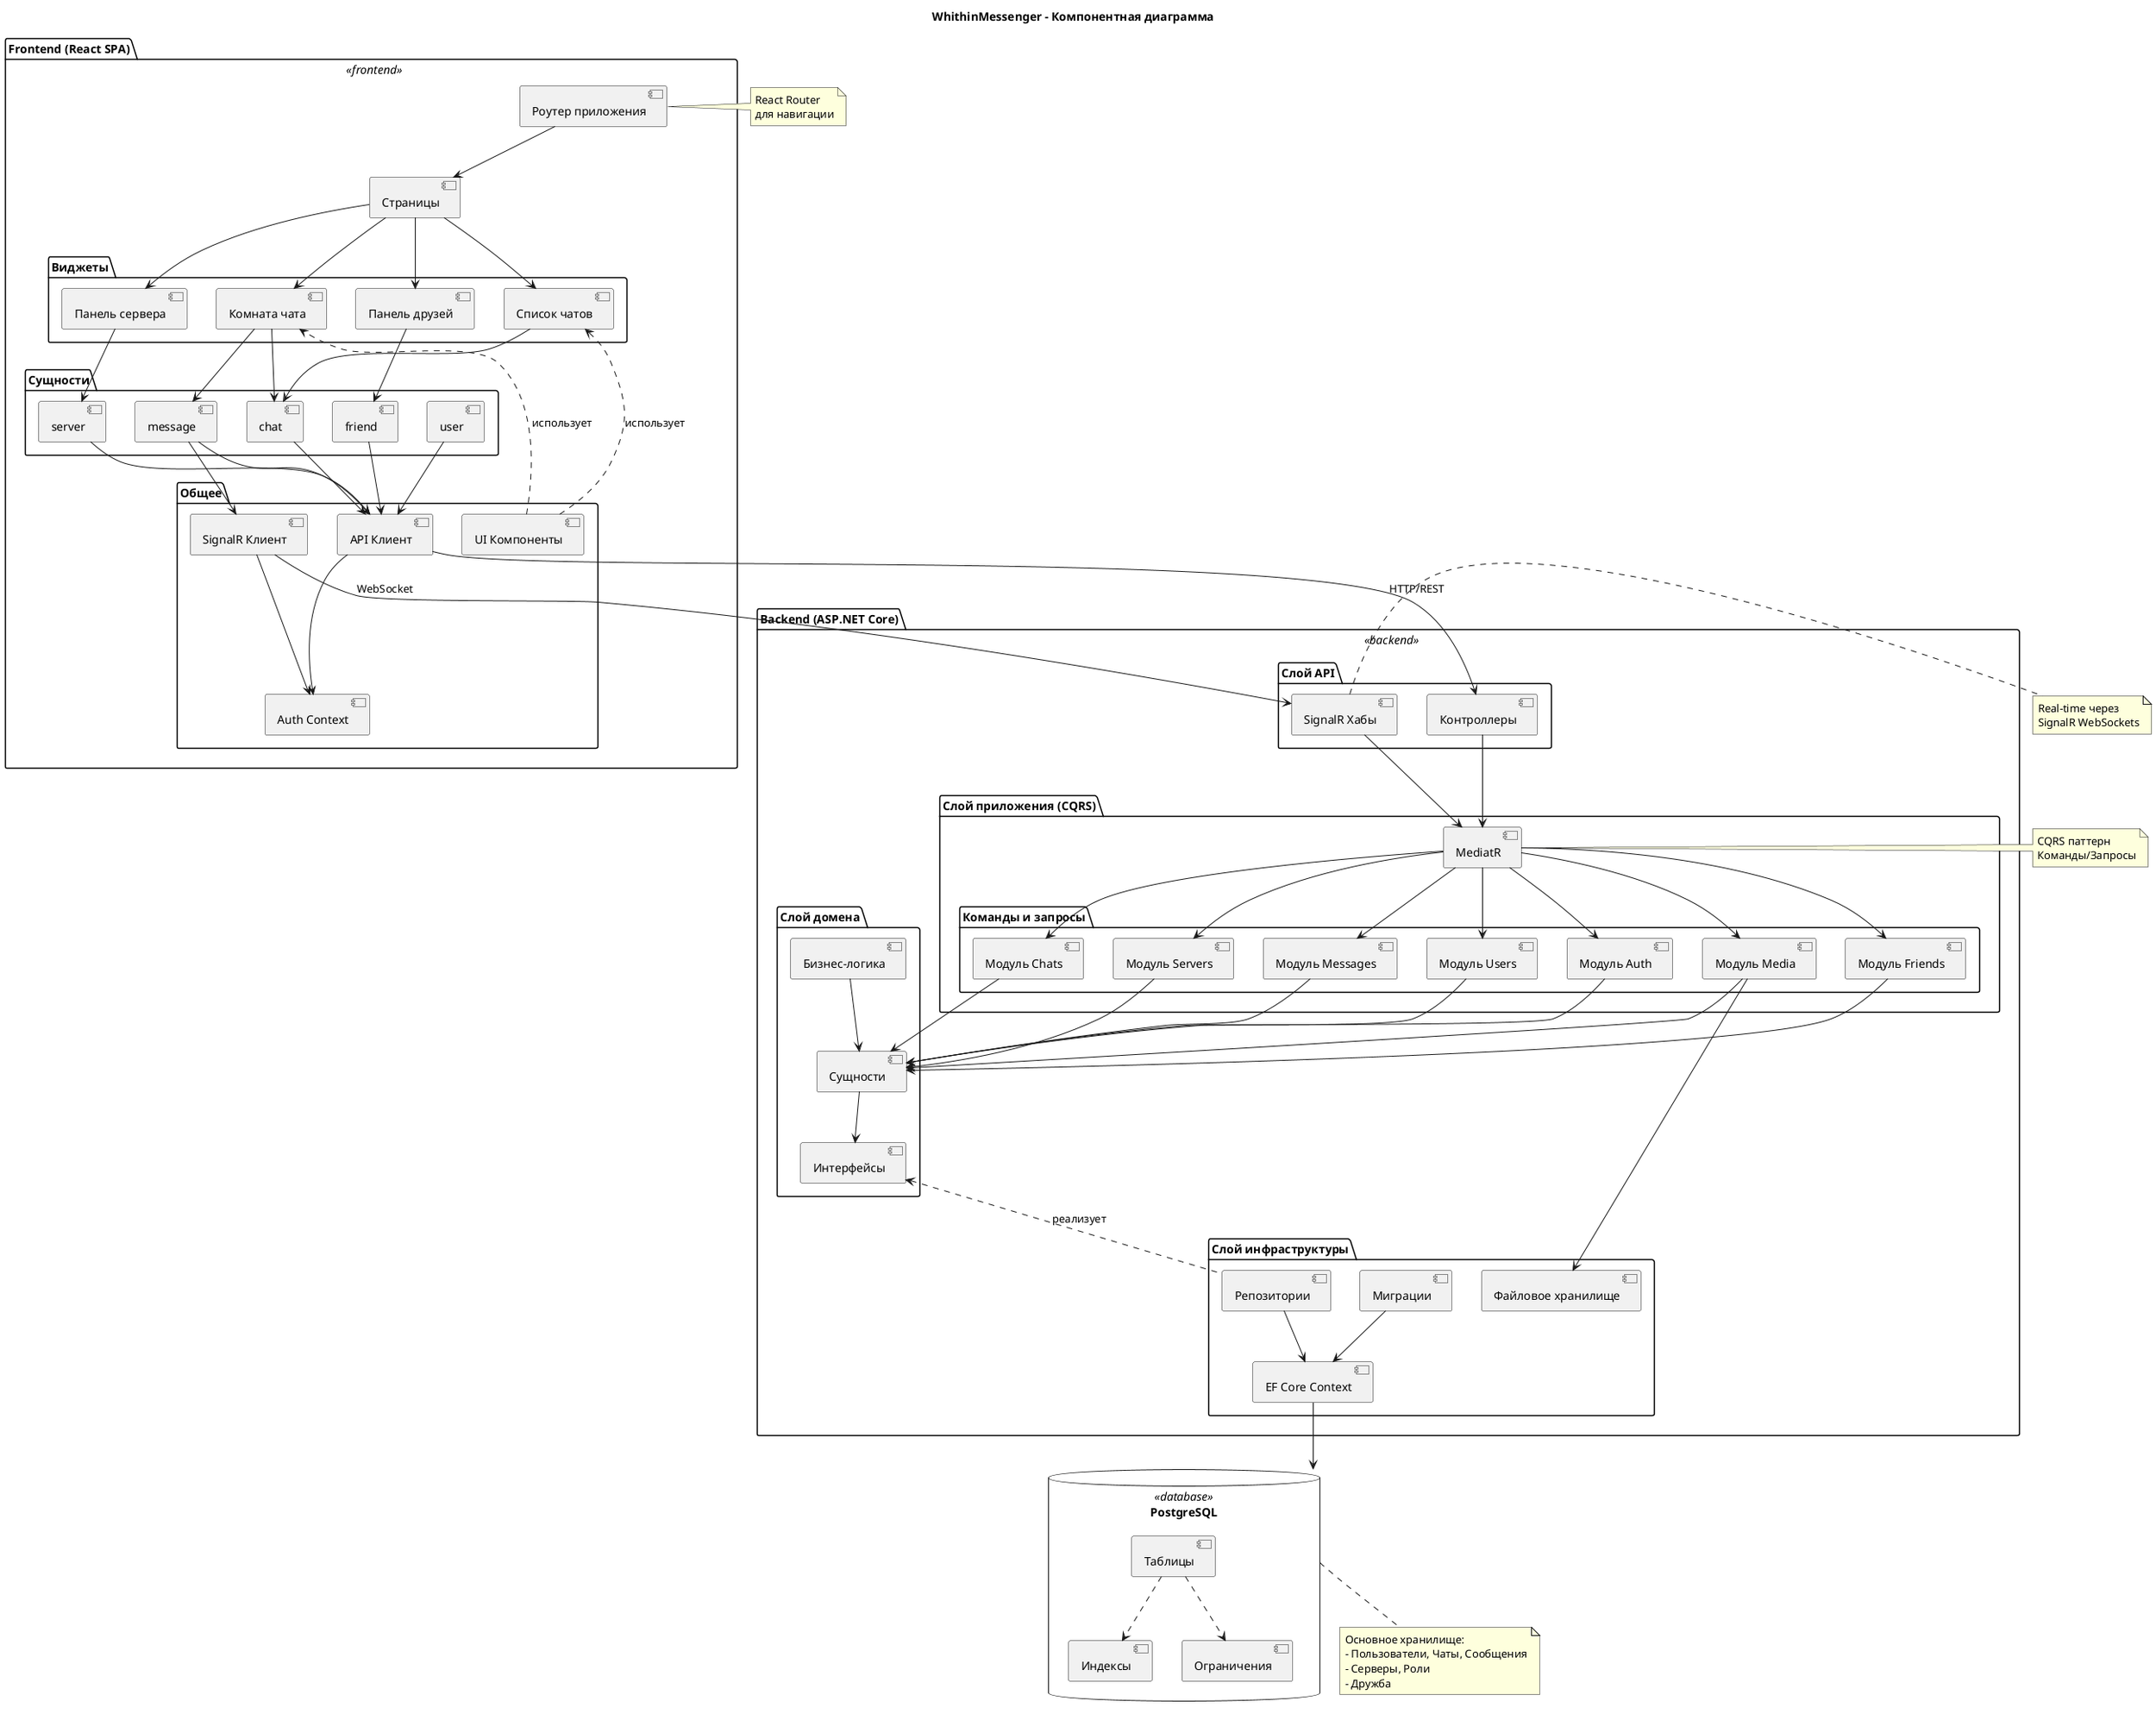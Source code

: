 @startuml Компонентная диаграмма

title WhithinMessenger - Компонентная диаграмма

!define RECTANGLE_STYLE rectangle

skinparam component {
  BackgroundColor<<frontend>> LightBlue
  BackgroundColor<<backend>> LightGreen
  BackgroundColor<<database>> LightYellow
}

' Слой Frontend
package "Frontend (React SPA)" <<frontend>> {
  component [Роутер приложения] as Router
  component [Страницы] as Pages
  
  package "Виджеты" {
    component [Список чатов] as ChatListW
    component [Комната чата] as ChatRoomW
    component [Панель сервера] as ServerPanelW
    component [Панель друзей] as FriendsPanelW
  }
  
  package "Сущности" {
    component [chat] as ChatE
    component [message] as MessageE
    component [friend] as FriendE
    component [server] as ServerE
    component [user] as UserE
  }
  
  package "Общее" {
    component [UI Компоненты] as UIComponents
    component [API Клиент] as APIClient
    component [SignalR Клиент] as SignalRClient
    component [Auth Context] as AuthContext
  }
}

' Слой Backend
package "Backend (ASP.NET Core)" <<backend>> {
  
  package "Слой API" {
    component [Контроллеры] as Controllers
    component [SignalR Хабы] as Hubs
  }
  
  package "Слой приложения (CQRS)" {
    component [MediatR] as MediatR
    
    package "Команды и запросы" {
      component [Модуль Auth] as AuthModule
      component [Модуль Chats] as ChatsModule
      component [Модуль Friends] as FriendsModule
      component [Модуль Messages] as MessagesModule
      component [Модуль Servers] as ServersModule
      component [Модуль Media] as MediaModule
      component [Модуль Users] as UsersModule
    }
  }
  
  package "Слой домена" {
    component [Сущности] as DomainEntities
    component [Интерфейсы] as DomainInterfaces
    component [Бизнес-логика] as BusinessLogic
  }
  
  package "Слой инфраструктуры" {
    component [EF Core Context] as EFContext
    component [Репозитории] as Repositories
    component [Миграции] as Migrations
    component [Файловое хранилище] as FileStorage
  }
}

' База данных
database "PostgreSQL" as PostgreSQL <<database>> {
  component [Таблицы] as Tables
  component [Индексы] as Indexes
  component [Ограничения] as Constraints
}

' Связи внутри Frontend
Router --> Pages
Pages --> ChatListW
Pages --> ChatRoomW
Pages --> ServerPanelW
Pages --> FriendsPanelW

ChatListW --> ChatE
ChatRoomW --> MessageE
ChatRoomW --> ChatE
ServerPanelW --> ServerE
FriendsPanelW --> FriendE

ChatE --> APIClient
MessageE --> APIClient
MessageE --> SignalRClient
FriendE --> APIClient
ServerE --> APIClient
UserE --> APIClient

APIClient --> AuthContext
SignalRClient --> AuthContext

UIComponents ..> ChatListW : использует
UIComponents ..> ChatRoomW : использует

' Frontend к Backend
APIClient --> Controllers : HTTP/REST
SignalRClient --> Hubs : WebSocket

' Связи внутри Backend
Controllers --> MediatR
Hubs --> MediatR

MediatR --> AuthModule
MediatR --> ChatsModule
MediatR --> FriendsModule
MediatR --> MessagesModule
MediatR --> ServersModule
MediatR --> MediaModule
MediatR --> UsersModule

AuthModule --> DomainEntities
ChatsModule --> DomainEntities
FriendsModule --> DomainEntities
MessagesModule --> DomainEntities
ServersModule --> DomainEntities
MediaModule --> DomainEntities
UsersModule --> DomainEntities

DomainEntities --> DomainInterfaces
BusinessLogic --> DomainEntities

DomainInterfaces <.. Repositories : реализует

Repositories --> EFContext
Migrations --> EFContext
EFContext --> PostgreSQL

MediaModule --> FileStorage

' Связи внутри БД
Tables ..> Indexes
Tables ..> Constraints

note right of Router
  React Router
  для навигации
end note

note right of MediatR
  CQRS паттерн
  Команды/Запросы
end note

note right of Hubs
  Real-time через
  SignalR WebSockets
end note

note bottom of PostgreSQL
  Основное хранилище:
  - Пользователи, Чаты, Сообщения
  - Серверы, Роли
  - Дружба
end note

@enduml
